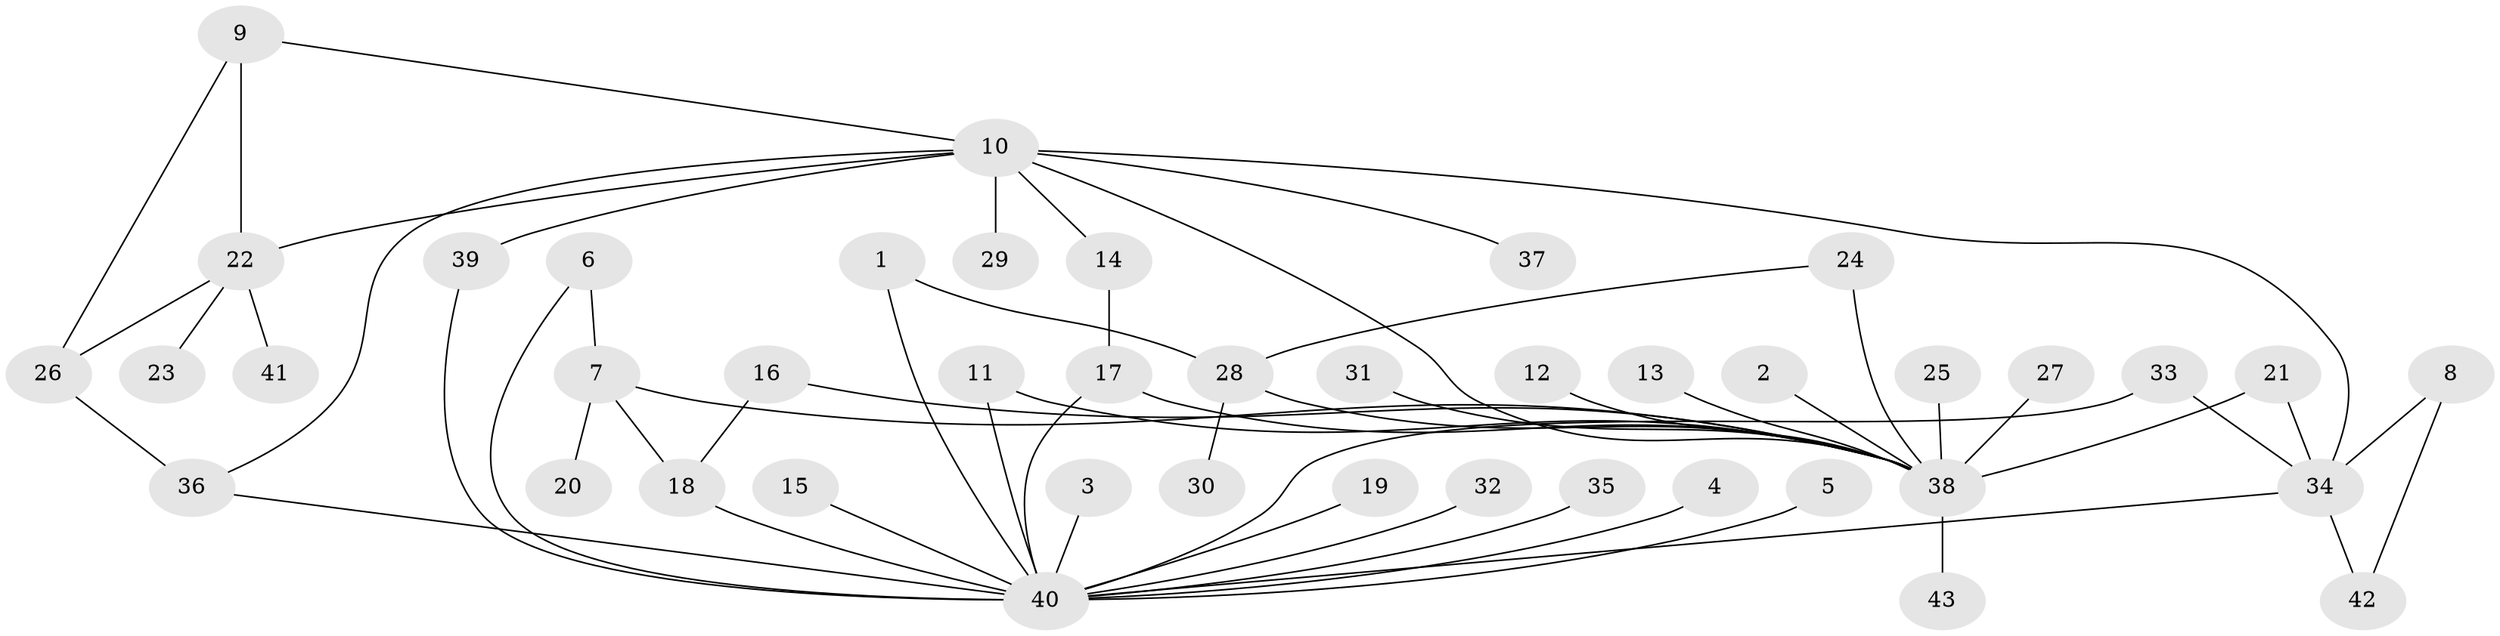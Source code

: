 // original degree distribution, {3: 0.06097560975609756, 5: 0.04878048780487805, 18: 0.012195121951219513, 19: 0.012195121951219513, 2: 0.24390243902439024, 4: 0.06097560975609756, 1: 0.524390243902439, 11: 0.012195121951219513, 7: 0.024390243902439025}
// Generated by graph-tools (version 1.1) at 2025/01/03/09/25 03:01:46]
// undirected, 43 vertices, 58 edges
graph export_dot {
graph [start="1"]
  node [color=gray90,style=filled];
  1;
  2;
  3;
  4;
  5;
  6;
  7;
  8;
  9;
  10;
  11;
  12;
  13;
  14;
  15;
  16;
  17;
  18;
  19;
  20;
  21;
  22;
  23;
  24;
  25;
  26;
  27;
  28;
  29;
  30;
  31;
  32;
  33;
  34;
  35;
  36;
  37;
  38;
  39;
  40;
  41;
  42;
  43;
  1 -- 28 [weight=1.0];
  1 -- 40 [weight=1.0];
  2 -- 38 [weight=1.0];
  3 -- 40 [weight=1.0];
  4 -- 40 [weight=1.0];
  5 -- 40 [weight=1.0];
  6 -- 7 [weight=1.0];
  6 -- 40 [weight=1.0];
  7 -- 18 [weight=1.0];
  7 -- 20 [weight=1.0];
  7 -- 38 [weight=1.0];
  8 -- 34 [weight=1.0];
  8 -- 42 [weight=1.0];
  9 -- 10 [weight=1.0];
  9 -- 22 [weight=1.0];
  9 -- 26 [weight=1.0];
  10 -- 14 [weight=1.0];
  10 -- 22 [weight=1.0];
  10 -- 29 [weight=1.0];
  10 -- 34 [weight=1.0];
  10 -- 36 [weight=1.0];
  10 -- 37 [weight=1.0];
  10 -- 38 [weight=1.0];
  10 -- 39 [weight=1.0];
  11 -- 38 [weight=1.0];
  11 -- 40 [weight=1.0];
  12 -- 38 [weight=1.0];
  13 -- 38 [weight=1.0];
  14 -- 17 [weight=1.0];
  15 -- 40 [weight=1.0];
  16 -- 18 [weight=1.0];
  16 -- 38 [weight=1.0];
  17 -- 38 [weight=1.0];
  17 -- 40 [weight=1.0];
  18 -- 40 [weight=1.0];
  19 -- 40 [weight=1.0];
  21 -- 34 [weight=1.0];
  21 -- 38 [weight=1.0];
  22 -- 23 [weight=1.0];
  22 -- 26 [weight=1.0];
  22 -- 41 [weight=1.0];
  24 -- 28 [weight=1.0];
  24 -- 38 [weight=2.0];
  25 -- 38 [weight=1.0];
  26 -- 36 [weight=2.0];
  27 -- 38 [weight=1.0];
  28 -- 30 [weight=1.0];
  28 -- 38 [weight=1.0];
  31 -- 38 [weight=1.0];
  32 -- 40 [weight=1.0];
  33 -- 34 [weight=1.0];
  33 -- 40 [weight=1.0];
  34 -- 40 [weight=1.0];
  34 -- 42 [weight=1.0];
  35 -- 40 [weight=1.0];
  36 -- 40 [weight=1.0];
  38 -- 43 [weight=1.0];
  39 -- 40 [weight=1.0];
}
